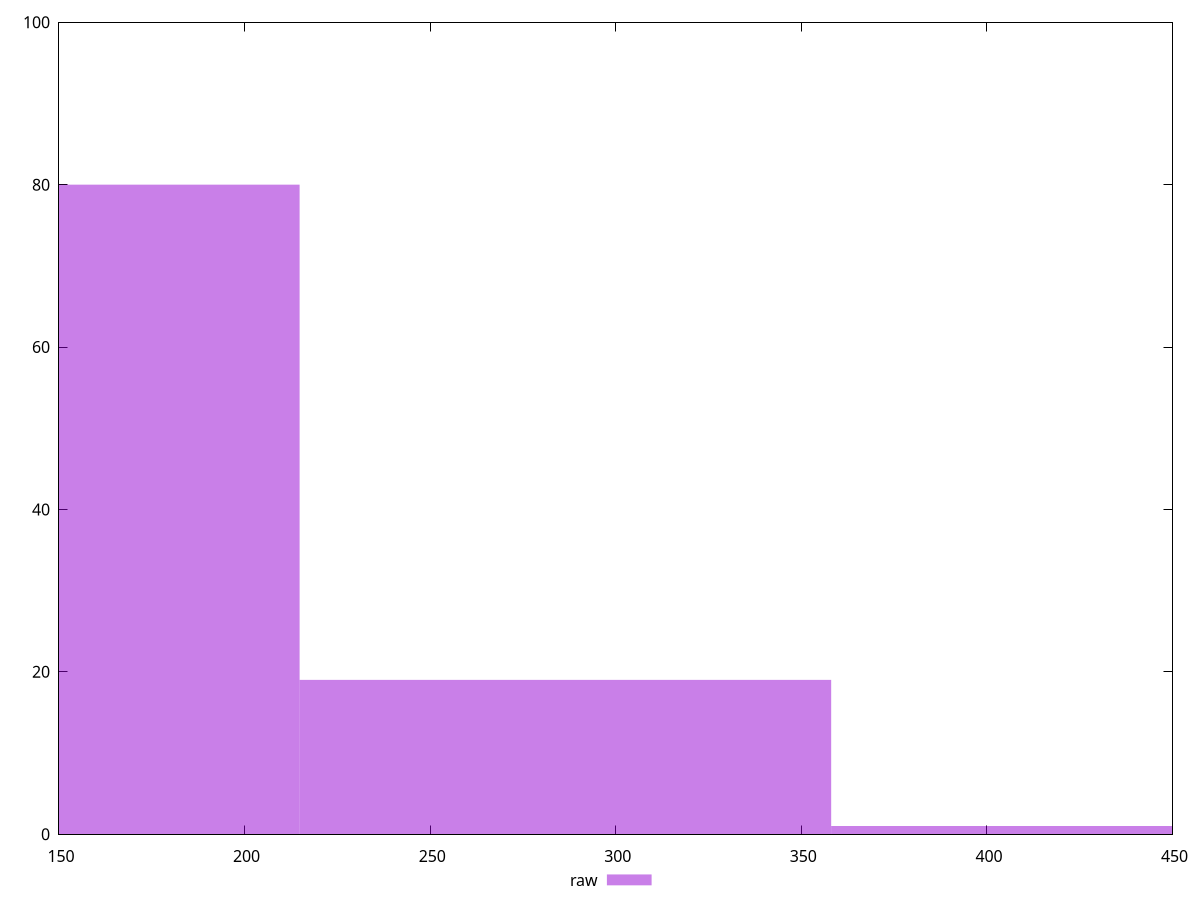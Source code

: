 reset

$raw <<EOF
143.21645023420243 80
286.43290046840485 19
429.6493507026073 1
EOF

set key outside below
set boxwidth 143.21645023420243
set xrange [150:450]
set yrange [0:100]
set trange [0:100]
set style fill transparent solid 0.5 noborder
set terminal svg size 640, 490 enhanced background rgb 'white'
set output "report_00026_2021-02-22T21:38:55.199Z/offscreen-images/samples/pages+cached/raw/histogram.svg"

plot $raw title "raw" with boxes

reset

